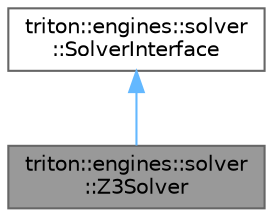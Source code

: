 digraph "triton::engines::solver::Z3Solver"
{
 // LATEX_PDF_SIZE
  bgcolor="transparent";
  edge [fontname=Helvetica,fontsize=10,labelfontname=Helvetica,labelfontsize=10];
  node [fontname=Helvetica,fontsize=10,shape=box,height=0.2,width=0.4];
  Node1 [label="triton::engines::solver\l::Z3Solver",height=0.2,width=0.4,color="gray40", fillcolor="grey60", style="filled", fontcolor="black",tooltip="Solver engine using z3."];
  Node2 -> Node1 [dir="back",color="steelblue1",style="solid"];
  Node2 [label="triton::engines::solver\l::SolverInterface",height=0.2,width=0.4,color="gray40", fillcolor="white", style="filled",URL="$classtriton_1_1engines_1_1solver_1_1SolverInterface.html",tooltip="This interface is used to interface with solvers."];
}
